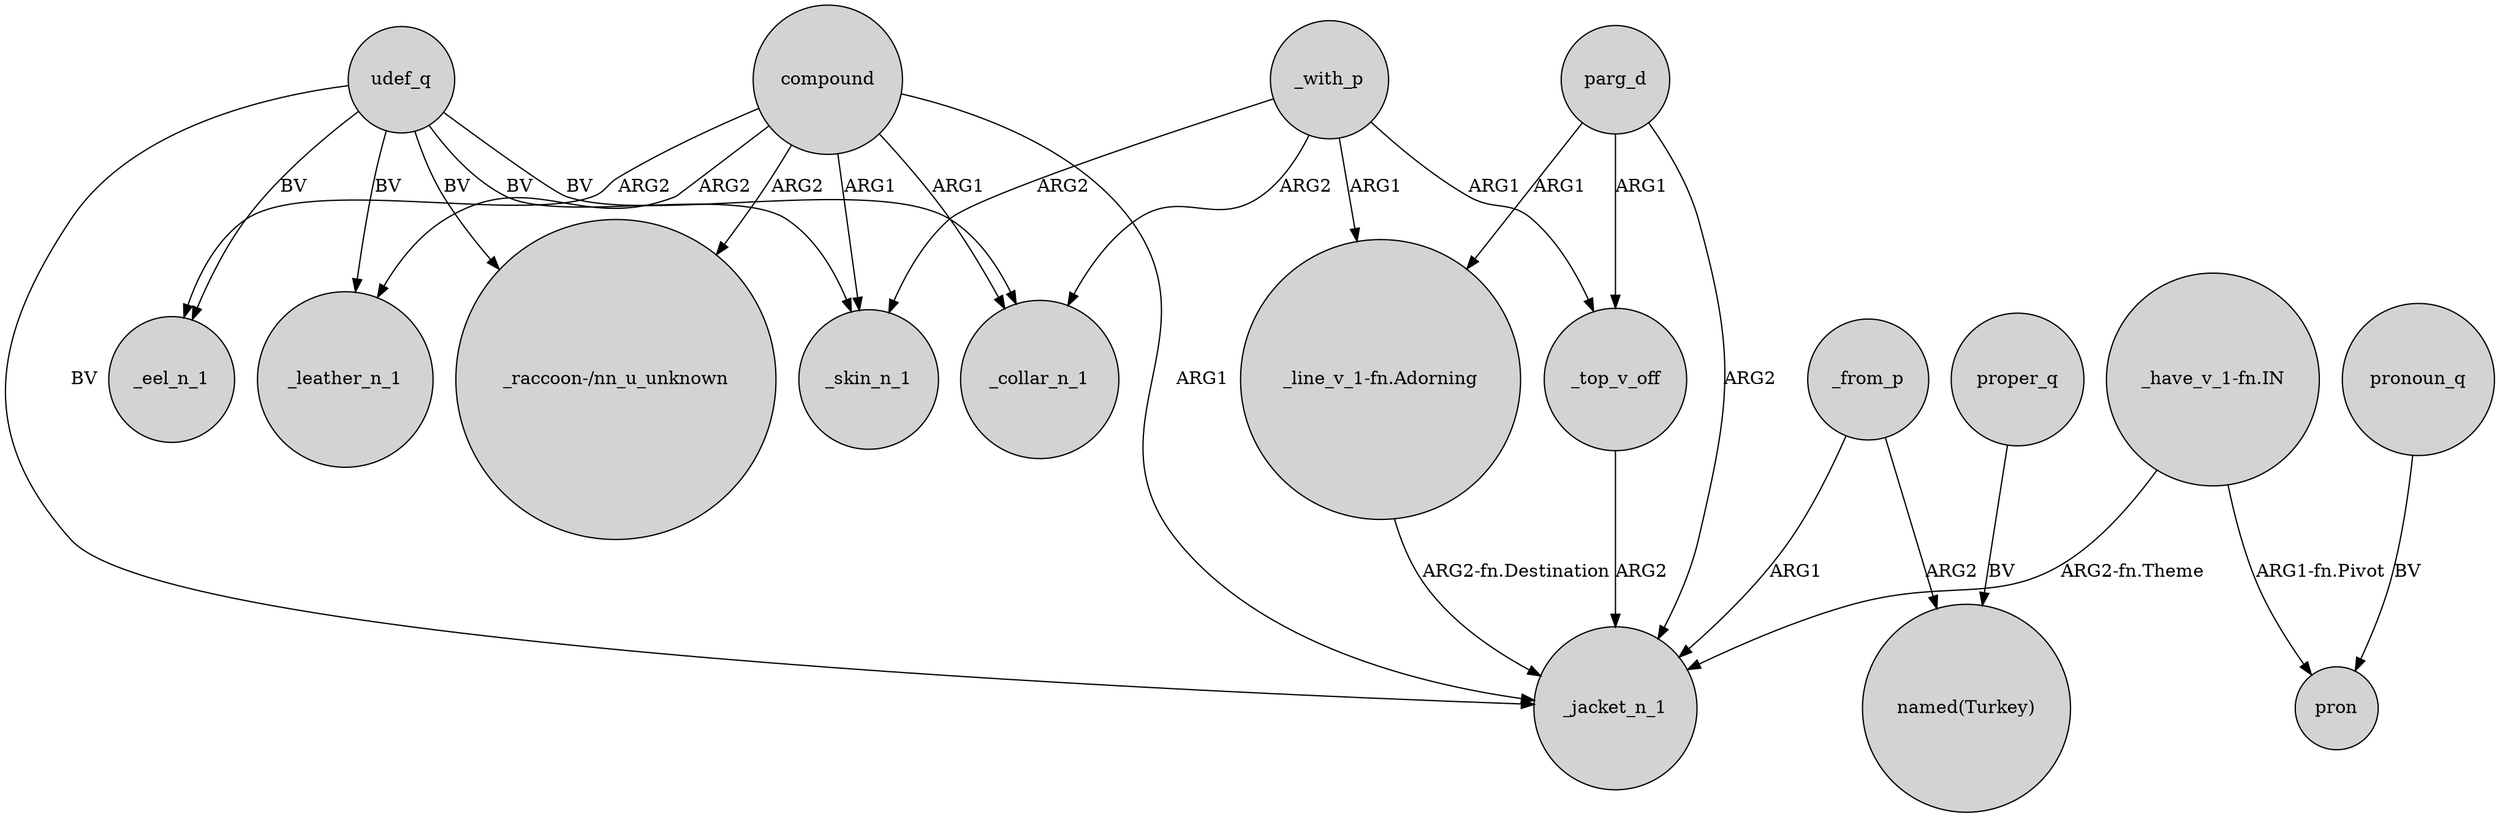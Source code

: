 digraph {
	node [shape=circle style=filled]
	compound -> _collar_n_1 [label=ARG1]
	"_have_v_1-fn.IN" -> _jacket_n_1 [label="ARG2-fn.Theme"]
	_with_p -> "_line_v_1-fn.Adorning" [label=ARG1]
	udef_q -> "_raccoon-/nn_u_unknown" [label=BV]
	compound -> _jacket_n_1 [label=ARG1]
	udef_q -> _eel_n_1 [label=BV]
	_with_p -> _skin_n_1 [label=ARG2]
	_with_p -> _top_v_off [label=ARG1]
	parg_d -> _jacket_n_1 [label=ARG2]
	udef_q -> _skin_n_1 [label=BV]
	"_line_v_1-fn.Adorning" -> _jacket_n_1 [label="ARG2-fn.Destination"]
	"_have_v_1-fn.IN" -> pron [label="ARG1-fn.Pivot"]
	udef_q -> _jacket_n_1 [label=BV]
	parg_d -> _top_v_off [label=ARG1]
	_from_p -> "named(Turkey)" [label=ARG2]
	udef_q -> _leather_n_1 [label=BV]
	_with_p -> _collar_n_1 [label=ARG2]
	compound -> _skin_n_1 [label=ARG1]
	pronoun_q -> pron [label=BV]
	_from_p -> _jacket_n_1 [label=ARG1]
	compound -> _eel_n_1 [label=ARG2]
	parg_d -> "_line_v_1-fn.Adorning" [label=ARG1]
	udef_q -> _collar_n_1 [label=BV]
	_top_v_off -> _jacket_n_1 [label=ARG2]
	compound -> _leather_n_1 [label=ARG2]
	proper_q -> "named(Turkey)" [label=BV]
	compound -> "_raccoon-/nn_u_unknown" [label=ARG2]
}
